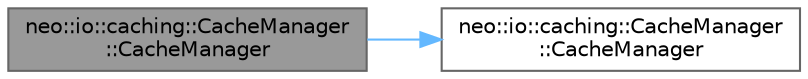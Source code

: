 digraph "neo::io::caching::CacheManager::CacheManager"
{
 // LATEX_PDF_SIZE
  bgcolor="transparent";
  edge [fontname=Helvetica,fontsize=10,labelfontname=Helvetica,labelfontsize=10];
  node [fontname=Helvetica,fontsize=10,shape=box,height=0.2,width=0.4];
  rankdir="LR";
  Node1 [id="Node000001",label="neo::io::caching::CacheManager\l::CacheManager",height=0.2,width=0.4,color="gray40", fillcolor="grey60", style="filled", fontcolor="black",tooltip=" "];
  Node1 -> Node2 [id="edge1_Node000001_Node000002",color="steelblue1",style="solid",tooltip=" "];
  Node2 [id="Node000002",label="neo::io::caching::CacheManager\l::CacheManager",height=0.2,width=0.4,color="grey40", fillcolor="white", style="filled",URL="$classneo_1_1io_1_1caching_1_1_cache_manager.html#a119ec283da4adfdd83249ff9ccc59e01",tooltip="Constructs a CacheManager."];
}

